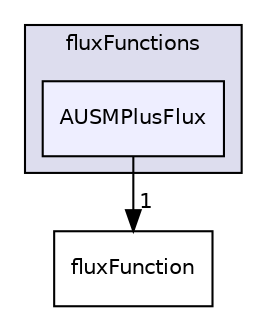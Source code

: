 digraph "AUSMPlusFlux" {
  bgcolor=transparent;
  compound=true
  node [ fontsize="10", fontname="Helvetica"];
  edge [ labelfontsize="10", labelfontname="Helvetica"];
  subgraph clusterdir_076b29eae178ecf1c6c2ddb93133d203 {
    graph [ bgcolor="#ddddee", pencolor="black", label="fluxFunctions" fontname="Helvetica", fontsize="10", URL="dir_076b29eae178ecf1c6c2ddb93133d203.html"]
  dir_e795651caf012a92368ba2f963a85b75 [shape=box, label="AUSMPlusFlux", style="filled", fillcolor="#eeeeff", pencolor="black", URL="dir_e795651caf012a92368ba2f963a85b75.html"];
  }
  dir_b18f7c2500e15c603f4cdee1c1abd247 [shape=box label="fluxFunction" URL="dir_b18f7c2500e15c603f4cdee1c1abd247.html"];
  dir_e795651caf012a92368ba2f963a85b75->dir_b18f7c2500e15c603f4cdee1c1abd247 [headlabel="1", labeldistance=1.5 headhref="dir_000040_000149.html"];
}
